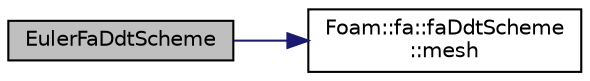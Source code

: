 digraph "EulerFaDdtScheme"
{
  bgcolor="transparent";
  edge [fontname="Helvetica",fontsize="10",labelfontname="Helvetica",labelfontsize="10"];
  node [fontname="Helvetica",fontsize="10",shape=record];
  rankdir="LR";
  Node1 [label="EulerFaDdtScheme",height=0.2,width=0.4,color="black", fillcolor="grey75", style="filled" fontcolor="black"];
  Node1 -> Node2 [color="midnightblue",fontsize="10",style="solid",fontname="Helvetica"];
  Node2 [label="Foam::fa::faDdtScheme\l::mesh",height=0.2,width=0.4,color="black",URL="$classFoam_1_1fa_1_1faDdtScheme.html#a8cf57ec097e4dd18c954173f32dbc37d",tooltip="Return mesh reference. "];
}

